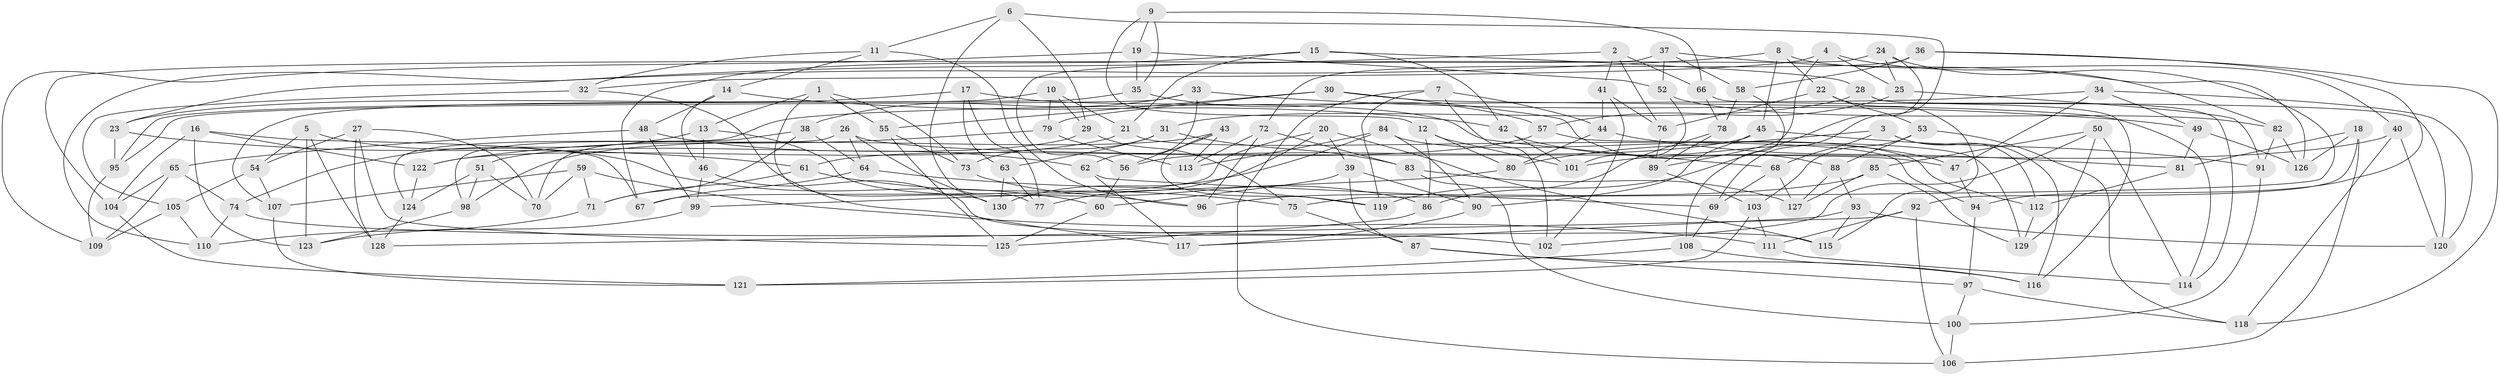 // coarse degree distribution, {7: 0.1346153846153846, 3: 0.1346153846153846, 11: 0.057692307692307696, 9: 0.15384615384615385, 5: 0.057692307692307696, 6: 0.038461538461538464, 4: 0.34615384615384615, 8: 0.057692307692307696, 10: 0.019230769230769232}
// Generated by graph-tools (version 1.1) at 2025/53/03/04/25 22:53:37]
// undirected, 130 vertices, 260 edges
graph export_dot {
  node [color=gray90,style=filled];
  1;
  2;
  3;
  4;
  5;
  6;
  7;
  8;
  9;
  10;
  11;
  12;
  13;
  14;
  15;
  16;
  17;
  18;
  19;
  20;
  21;
  22;
  23;
  24;
  25;
  26;
  27;
  28;
  29;
  30;
  31;
  32;
  33;
  34;
  35;
  36;
  37;
  38;
  39;
  40;
  41;
  42;
  43;
  44;
  45;
  46;
  47;
  48;
  49;
  50;
  51;
  52;
  53;
  54;
  55;
  56;
  57;
  58;
  59;
  60;
  61;
  62;
  63;
  64;
  65;
  66;
  67;
  68;
  69;
  70;
  71;
  72;
  73;
  74;
  75;
  76;
  77;
  78;
  79;
  80;
  81;
  82;
  83;
  84;
  85;
  86;
  87;
  88;
  89;
  90;
  91;
  92;
  93;
  94;
  95;
  96;
  97;
  98;
  99;
  100;
  101;
  102;
  103;
  104;
  105;
  106;
  107;
  108;
  109;
  110;
  111;
  112;
  113;
  114;
  115;
  116;
  117;
  118;
  119;
  120;
  121;
  122;
  123;
  124;
  125;
  126;
  127;
  128;
  129;
  130;
  1 -- 55;
  1 -- 73;
  1 -- 13;
  1 -- 130;
  2 -- 76;
  2 -- 41;
  2 -- 23;
  2 -- 66;
  3 -- 80;
  3 -- 68;
  3 -- 112;
  3 -- 116;
  4 -- 82;
  4 -- 89;
  4 -- 32;
  4 -- 25;
  5 -- 54;
  5 -- 123;
  5 -- 128;
  5 -- 60;
  6 -- 69;
  6 -- 11;
  6 -- 77;
  6 -- 29;
  7 -- 102;
  7 -- 44;
  7 -- 106;
  7 -- 119;
  8 -- 40;
  8 -- 110;
  8 -- 45;
  8 -- 22;
  9 -- 66;
  9 -- 12;
  9 -- 19;
  9 -- 35;
  10 -- 21;
  10 -- 107;
  10 -- 79;
  10 -- 29;
  11 -- 32;
  11 -- 14;
  11 -- 96;
  12 -- 101;
  12 -- 80;
  12 -- 86;
  13 -- 74;
  13 -- 96;
  13 -- 46;
  14 -- 46;
  14 -- 42;
  14 -- 48;
  15 -- 28;
  15 -- 67;
  15 -- 42;
  15 -- 21;
  16 -- 123;
  16 -- 67;
  16 -- 104;
  16 -- 122;
  17 -- 23;
  17 -- 63;
  17 -- 77;
  17 -- 68;
  18 -- 126;
  18 -- 81;
  18 -- 92;
  18 -- 106;
  19 -- 52;
  19 -- 109;
  19 -- 35;
  20 -- 115;
  20 -- 67;
  20 -- 39;
  20 -- 77;
  21 -- 94;
  21 -- 122;
  22 -- 115;
  22 -- 76;
  22 -- 53;
  23 -- 61;
  23 -- 95;
  24 -- 75;
  24 -- 25;
  24 -- 56;
  24 -- 119;
  25 -- 57;
  25 -- 91;
  26 -- 98;
  26 -- 47;
  26 -- 64;
  26 -- 130;
  27 -- 70;
  27 -- 125;
  27 -- 128;
  27 -- 54;
  28 -- 116;
  28 -- 114;
  28 -- 31;
  29 -- 75;
  29 -- 51;
  30 -- 88;
  30 -- 55;
  30 -- 114;
  30 -- 79;
  31 -- 63;
  31 -- 73;
  31 -- 83;
  32 -- 117;
  32 -- 105;
  33 -- 95;
  33 -- 62;
  33 -- 38;
  33 -- 49;
  34 -- 49;
  34 -- 120;
  34 -- 47;
  34 -- 124;
  35 -- 95;
  35 -- 57;
  36 -- 94;
  36 -- 118;
  36 -- 72;
  36 -- 58;
  37 -- 104;
  37 -- 58;
  37 -- 126;
  37 -- 52;
  38 -- 64;
  38 -- 71;
  38 -- 70;
  39 -- 90;
  39 -- 60;
  39 -- 87;
  40 -- 120;
  40 -- 118;
  40 -- 101;
  41 -- 102;
  41 -- 76;
  41 -- 44;
  42 -- 101;
  42 -- 47;
  43 -- 113;
  43 -- 98;
  43 -- 56;
  43 -- 119;
  44 -- 81;
  44 -- 80;
  45 -- 56;
  45 -- 91;
  45 -- 90;
  46 -- 99;
  46 -- 115;
  47 -- 94;
  48 -- 62;
  48 -- 65;
  48 -- 99;
  49 -- 126;
  49 -- 81;
  50 -- 129;
  50 -- 85;
  50 -- 102;
  50 -- 114;
  51 -- 70;
  51 -- 124;
  51 -- 98;
  52 -- 101;
  52 -- 82;
  53 -- 103;
  53 -- 88;
  53 -- 118;
  54 -- 105;
  54 -- 107;
  55 -- 125;
  55 -- 73;
  56 -- 60;
  57 -- 61;
  57 -- 129;
  58 -- 108;
  58 -- 78;
  59 -- 107;
  59 -- 70;
  59 -- 111;
  59 -- 71;
  60 -- 125;
  61 -- 75;
  61 -- 71;
  62 -- 117;
  62 -- 69;
  63 -- 77;
  63 -- 130;
  64 -- 119;
  64 -- 67;
  65 -- 74;
  65 -- 104;
  65 -- 109;
  66 -- 78;
  66 -- 120;
  68 -- 127;
  68 -- 69;
  69 -- 108;
  71 -- 110;
  72 -- 83;
  72 -- 113;
  72 -- 96;
  73 -- 86;
  74 -- 102;
  74 -- 110;
  75 -- 87;
  76 -- 89;
  78 -- 89;
  78 -- 86;
  79 -- 122;
  79 -- 113;
  80 -- 99;
  81 -- 112;
  82 -- 91;
  82 -- 126;
  83 -- 100;
  83 -- 127;
  84 -- 112;
  84 -- 113;
  84 -- 90;
  84 -- 130;
  85 -- 96;
  85 -- 127;
  85 -- 129;
  86 -- 125;
  87 -- 97;
  87 -- 116;
  88 -- 93;
  88 -- 127;
  89 -- 103;
  90 -- 117;
  91 -- 100;
  92 -- 111;
  92 -- 106;
  92 -- 128;
  93 -- 115;
  93 -- 117;
  93 -- 120;
  94 -- 97;
  95 -- 109;
  97 -- 118;
  97 -- 100;
  98 -- 123;
  99 -- 123;
  100 -- 106;
  103 -- 121;
  103 -- 111;
  104 -- 121;
  105 -- 110;
  105 -- 109;
  107 -- 121;
  108 -- 121;
  108 -- 116;
  111 -- 114;
  112 -- 129;
  122 -- 124;
  124 -- 128;
}

